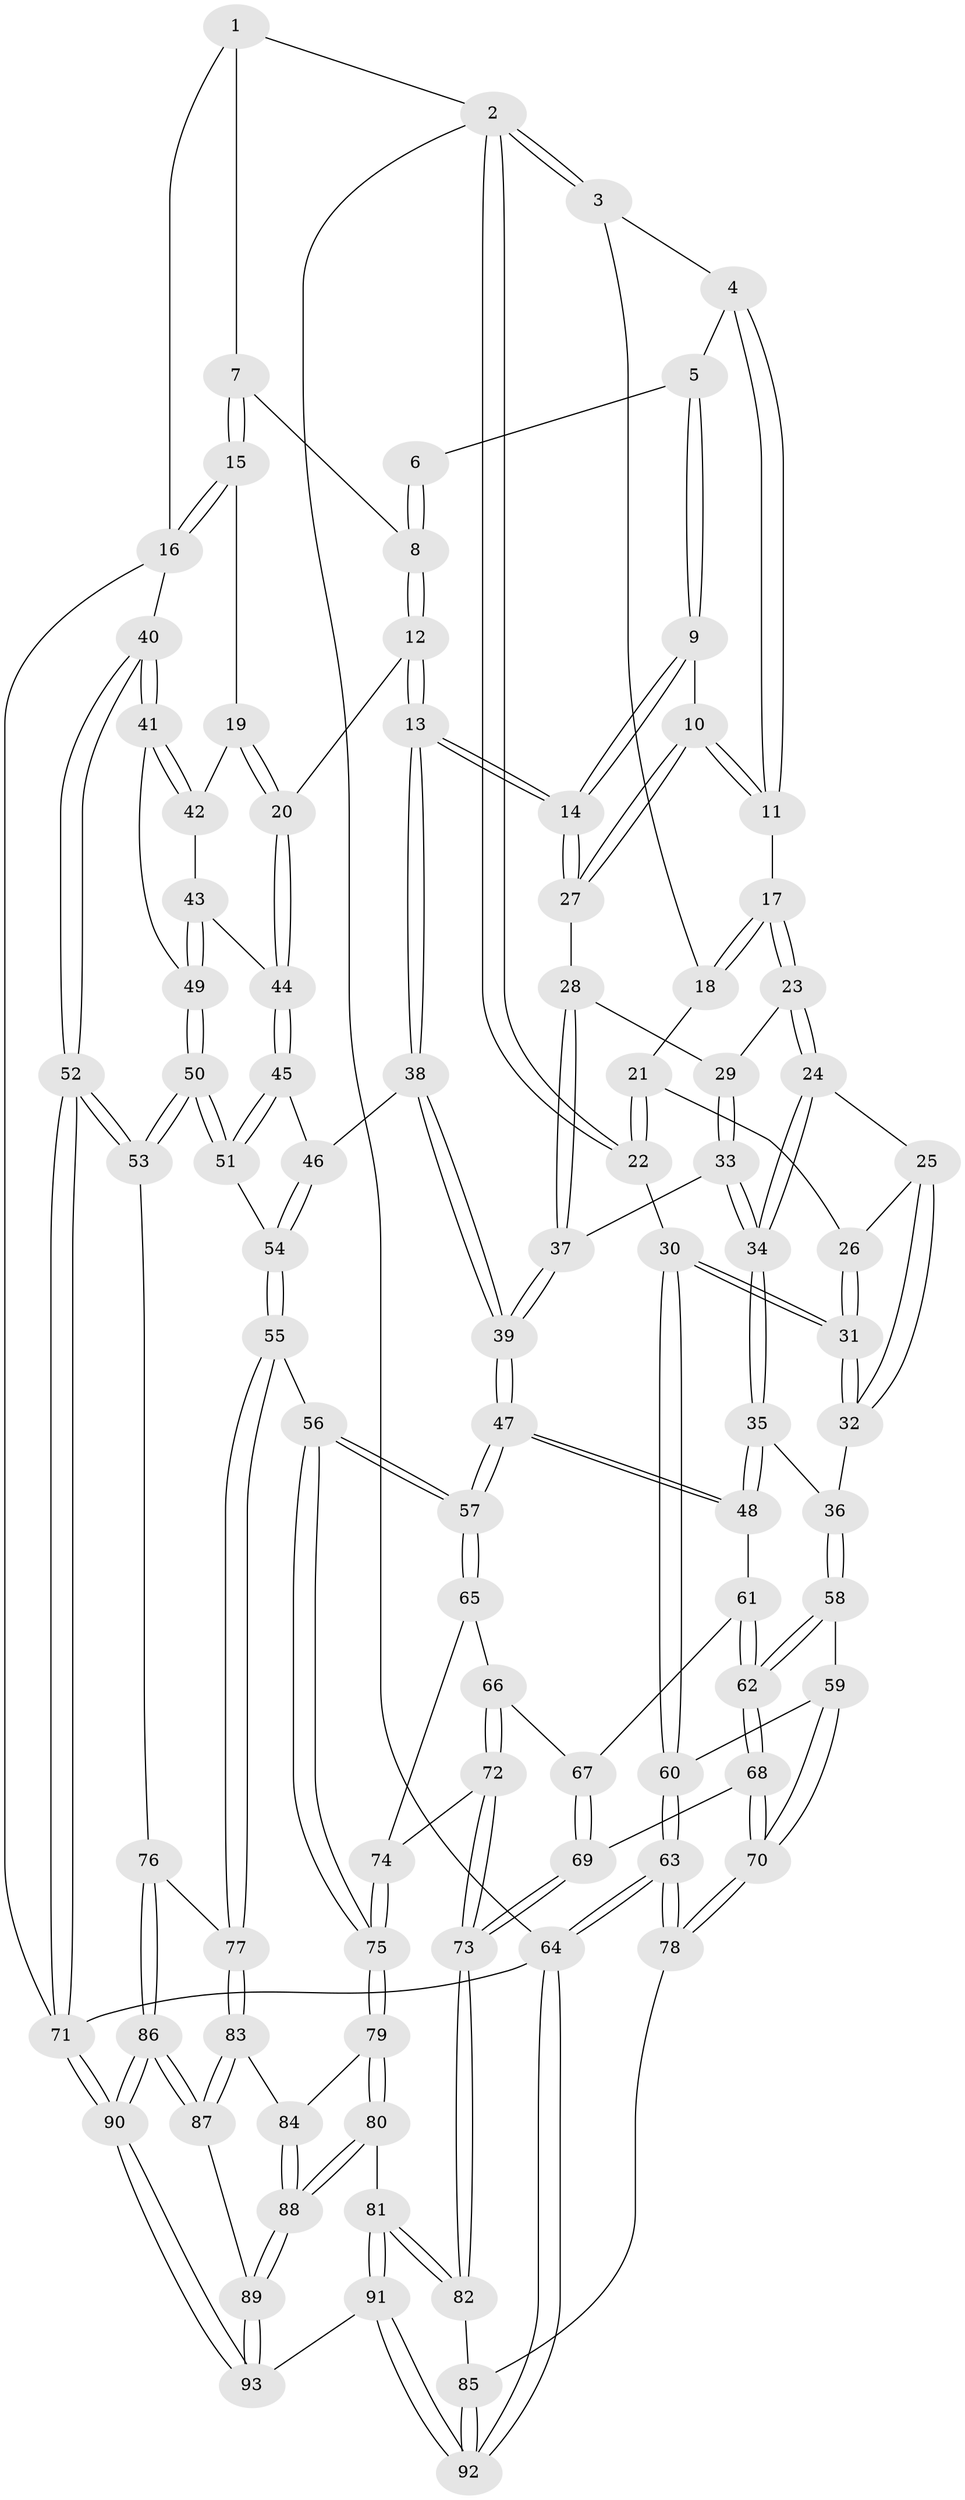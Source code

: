 // Generated by graph-tools (version 1.1) at 2025/03/03/09/25 03:03:20]
// undirected, 93 vertices, 229 edges
graph export_dot {
graph [start="1"]
  node [color=gray90,style=filled];
  1 [pos="+0.8670347872840394+0"];
  2 [pos="+0+0"];
  3 [pos="+0+0"];
  4 [pos="+0.4434576211854038+0"];
  5 [pos="+0.5824440702736805+0"];
  6 [pos="+0.6610971733352128+0"];
  7 [pos="+0.9323365924865132+0.060643650822297564"];
  8 [pos="+0.7424917993454206+0.01643337609219724"];
  9 [pos="+0.5581136187425023+0"];
  10 [pos="+0.4566492204380104+0.20468464516167817"];
  11 [pos="+0.3331673529073408+0.14788221716378055"];
  12 [pos="+0.7658603307202252+0.2523140224955178"];
  13 [pos="+0.6403702954514843+0.3091596649571105"];
  14 [pos="+0.6132663382368468+0.287606431865993"];
  15 [pos="+1+0.1810936848254743"];
  16 [pos="+1+0.17753271760842615"];
  17 [pos="+0.33007645666278024+0.14920997101913241"];
  18 [pos="+0.264497896316699+0.13816307463507055"];
  19 [pos="+0.8026458290045124+0.2585535503922194"];
  20 [pos="+0.7872503280066062+0.25816529590483217"];
  21 [pos="+0.1567066519141512+0.1742942520645639"];
  22 [pos="+0+0"];
  23 [pos="+0.29604412372487876+0.27462488998092616"];
  24 [pos="+0.2664898562866949+0.3001307795402941"];
  25 [pos="+0.15303846024465376+0.2577135666824328"];
  26 [pos="+0.14123401453041773+0.22662940406497717"];
  27 [pos="+0.47380117660491+0.22300014079007427"];
  28 [pos="+0.388843905890258+0.3365142665573781"];
  29 [pos="+0.35136669843238105+0.32269844520760377"];
  30 [pos="+0+0.3151710805095006"];
  31 [pos="+0+0.31538653356875473"];
  32 [pos="+0.13054040803282277+0.37799054487546263"];
  33 [pos="+0.3085804038709015+0.39087441130308226"];
  34 [pos="+0.23242269221068804+0.4179244067033754"];
  35 [pos="+0.22500554191929803+0.4281746501340666"];
  36 [pos="+0.18939698102736308+0.44436333115053694"];
  37 [pos="+0.4056296505716516+0.39479824293379845"];
  38 [pos="+0.6125367187471407+0.3896288035853679"];
  39 [pos="+0.4797153707095007+0.4888008882502538"];
  40 [pos="+1+0.47285019657403143"];
  41 [pos="+0.9669169335229404+0.4305984055534817"];
  42 [pos="+0.9012388957323063+0.38054188973910563"];
  43 [pos="+0.8776575961548918+0.45854037714459106"];
  44 [pos="+0.8235657835911158+0.4437405387278759"];
  45 [pos="+0.7908874570618367+0.5618904410007962"];
  46 [pos="+0.6527200923687426+0.4470597543975493"];
  47 [pos="+0.46217561610249214+0.5212996599073946"];
  48 [pos="+0.4343675563367575+0.5248364799239977"];
  49 [pos="+0.8961199582101992+0.48171836900561266"];
  50 [pos="+0.8609608374381573+0.633603959882355"];
  51 [pos="+0.818605519355859+0.6140536888717466"];
  52 [pos="+1+0.7876237185705064"];
  53 [pos="+0.9494364428883086+0.7046746390201927"];
  54 [pos="+0.6438572998283646+0.6746242305200242"];
  55 [pos="+0.6261758789908156+0.6875989781086344"];
  56 [pos="+0.5315096135097755+0.6840348111990034"];
  57 [pos="+0.5029084635524707+0.6386250981032471"];
  58 [pos="+0.14912898856395593+0.5546341074010253"];
  59 [pos="+0.07958217690311042+0.5571161723491572"];
  60 [pos="+0+0.5394353933052962"];
  61 [pos="+0.35514640721321983+0.572608483347907"];
  62 [pos="+0.17764656150177413+0.5957555521510052"];
  63 [pos="+0+1"];
  64 [pos="+0+1"];
  65 [pos="+0.3681522194852453+0.6839277616430467"];
  66 [pos="+0.3624912050322422+0.6842957708890147"];
  67 [pos="+0.3358376046847107+0.6571865321805536"];
  68 [pos="+0.19663917769723738+0.7077247786488968"];
  69 [pos="+0.20176873793815853+0.7118642822996009"];
  70 [pos="+0.03285368508769347+0.7955523232190485"];
  71 [pos="+1+1"];
  72 [pos="+0.32339398272177505+0.7560871493455802"];
  73 [pos="+0.2696843759733318+0.798811254379002"];
  74 [pos="+0.393797539480433+0.7367629613579773"];
  75 [pos="+0.5059253000113733+0.7400063688747391"];
  76 [pos="+0.7381978381795132+0.8037492799302204"];
  77 [pos="+0.686296293562795+0.7966988376671772"];
  78 [pos="+0+0.9376266281819504"];
  79 [pos="+0.49478183070285964+0.7966675392409358"];
  80 [pos="+0.45244786757201816+0.8709451784685561"];
  81 [pos="+0.4216377736927704+0.8830305979058545"];
  82 [pos="+0.28180866048506925+0.8421558169173544"];
  83 [pos="+0.6598625167793909+0.8445953251838616"];
  84 [pos="+0.6031754579151467+0.8452700073805407"];
  85 [pos="+0.26670341123087515+0.8623099050314479"];
  86 [pos="+0.7976229526741307+0.9915942650036739"];
  87 [pos="+0.6642174049746458+0.8842042065677433"];
  88 [pos="+0.5624292648559056+0.9618758324045215"];
  89 [pos="+0.5714579734655818+0.9725134386983274"];
  90 [pos="+1+1"];
  91 [pos="+0.352314580446192+1"];
  92 [pos="+0.17420856981238533+1"];
  93 [pos="+0.6458931226208994+1"];
  1 -- 2;
  1 -- 7;
  1 -- 16;
  2 -- 3;
  2 -- 3;
  2 -- 22;
  2 -- 22;
  2 -- 64;
  3 -- 4;
  3 -- 18;
  4 -- 5;
  4 -- 11;
  4 -- 11;
  5 -- 6;
  5 -- 9;
  5 -- 9;
  6 -- 8;
  6 -- 8;
  7 -- 8;
  7 -- 15;
  7 -- 15;
  8 -- 12;
  8 -- 12;
  9 -- 10;
  9 -- 14;
  9 -- 14;
  10 -- 11;
  10 -- 11;
  10 -- 27;
  10 -- 27;
  11 -- 17;
  12 -- 13;
  12 -- 13;
  12 -- 20;
  13 -- 14;
  13 -- 14;
  13 -- 38;
  13 -- 38;
  14 -- 27;
  14 -- 27;
  15 -- 16;
  15 -- 16;
  15 -- 19;
  16 -- 40;
  16 -- 71;
  17 -- 18;
  17 -- 18;
  17 -- 23;
  17 -- 23;
  18 -- 21;
  19 -- 20;
  19 -- 20;
  19 -- 42;
  20 -- 44;
  20 -- 44;
  21 -- 22;
  21 -- 22;
  21 -- 26;
  22 -- 30;
  23 -- 24;
  23 -- 24;
  23 -- 29;
  24 -- 25;
  24 -- 34;
  24 -- 34;
  25 -- 26;
  25 -- 32;
  25 -- 32;
  26 -- 31;
  26 -- 31;
  27 -- 28;
  28 -- 29;
  28 -- 37;
  28 -- 37;
  29 -- 33;
  29 -- 33;
  30 -- 31;
  30 -- 31;
  30 -- 60;
  30 -- 60;
  31 -- 32;
  31 -- 32;
  32 -- 36;
  33 -- 34;
  33 -- 34;
  33 -- 37;
  34 -- 35;
  34 -- 35;
  35 -- 36;
  35 -- 48;
  35 -- 48;
  36 -- 58;
  36 -- 58;
  37 -- 39;
  37 -- 39;
  38 -- 39;
  38 -- 39;
  38 -- 46;
  39 -- 47;
  39 -- 47;
  40 -- 41;
  40 -- 41;
  40 -- 52;
  40 -- 52;
  41 -- 42;
  41 -- 42;
  41 -- 49;
  42 -- 43;
  43 -- 44;
  43 -- 49;
  43 -- 49;
  44 -- 45;
  44 -- 45;
  45 -- 46;
  45 -- 51;
  45 -- 51;
  46 -- 54;
  46 -- 54;
  47 -- 48;
  47 -- 48;
  47 -- 57;
  47 -- 57;
  48 -- 61;
  49 -- 50;
  49 -- 50;
  50 -- 51;
  50 -- 51;
  50 -- 53;
  50 -- 53;
  51 -- 54;
  52 -- 53;
  52 -- 53;
  52 -- 71;
  52 -- 71;
  53 -- 76;
  54 -- 55;
  54 -- 55;
  55 -- 56;
  55 -- 77;
  55 -- 77;
  56 -- 57;
  56 -- 57;
  56 -- 75;
  56 -- 75;
  57 -- 65;
  57 -- 65;
  58 -- 59;
  58 -- 62;
  58 -- 62;
  59 -- 60;
  59 -- 70;
  59 -- 70;
  60 -- 63;
  60 -- 63;
  61 -- 62;
  61 -- 62;
  61 -- 67;
  62 -- 68;
  62 -- 68;
  63 -- 64;
  63 -- 64;
  63 -- 78;
  63 -- 78;
  64 -- 92;
  64 -- 92;
  64 -- 71;
  65 -- 66;
  65 -- 74;
  66 -- 67;
  66 -- 72;
  66 -- 72;
  67 -- 69;
  67 -- 69;
  68 -- 69;
  68 -- 70;
  68 -- 70;
  69 -- 73;
  69 -- 73;
  70 -- 78;
  70 -- 78;
  71 -- 90;
  71 -- 90;
  72 -- 73;
  72 -- 73;
  72 -- 74;
  73 -- 82;
  73 -- 82;
  74 -- 75;
  74 -- 75;
  75 -- 79;
  75 -- 79;
  76 -- 77;
  76 -- 86;
  76 -- 86;
  77 -- 83;
  77 -- 83;
  78 -- 85;
  79 -- 80;
  79 -- 80;
  79 -- 84;
  80 -- 81;
  80 -- 88;
  80 -- 88;
  81 -- 82;
  81 -- 82;
  81 -- 91;
  81 -- 91;
  82 -- 85;
  83 -- 84;
  83 -- 87;
  83 -- 87;
  84 -- 88;
  84 -- 88;
  85 -- 92;
  85 -- 92;
  86 -- 87;
  86 -- 87;
  86 -- 90;
  86 -- 90;
  87 -- 89;
  88 -- 89;
  88 -- 89;
  89 -- 93;
  89 -- 93;
  90 -- 93;
  90 -- 93;
  91 -- 92;
  91 -- 92;
  91 -- 93;
}
